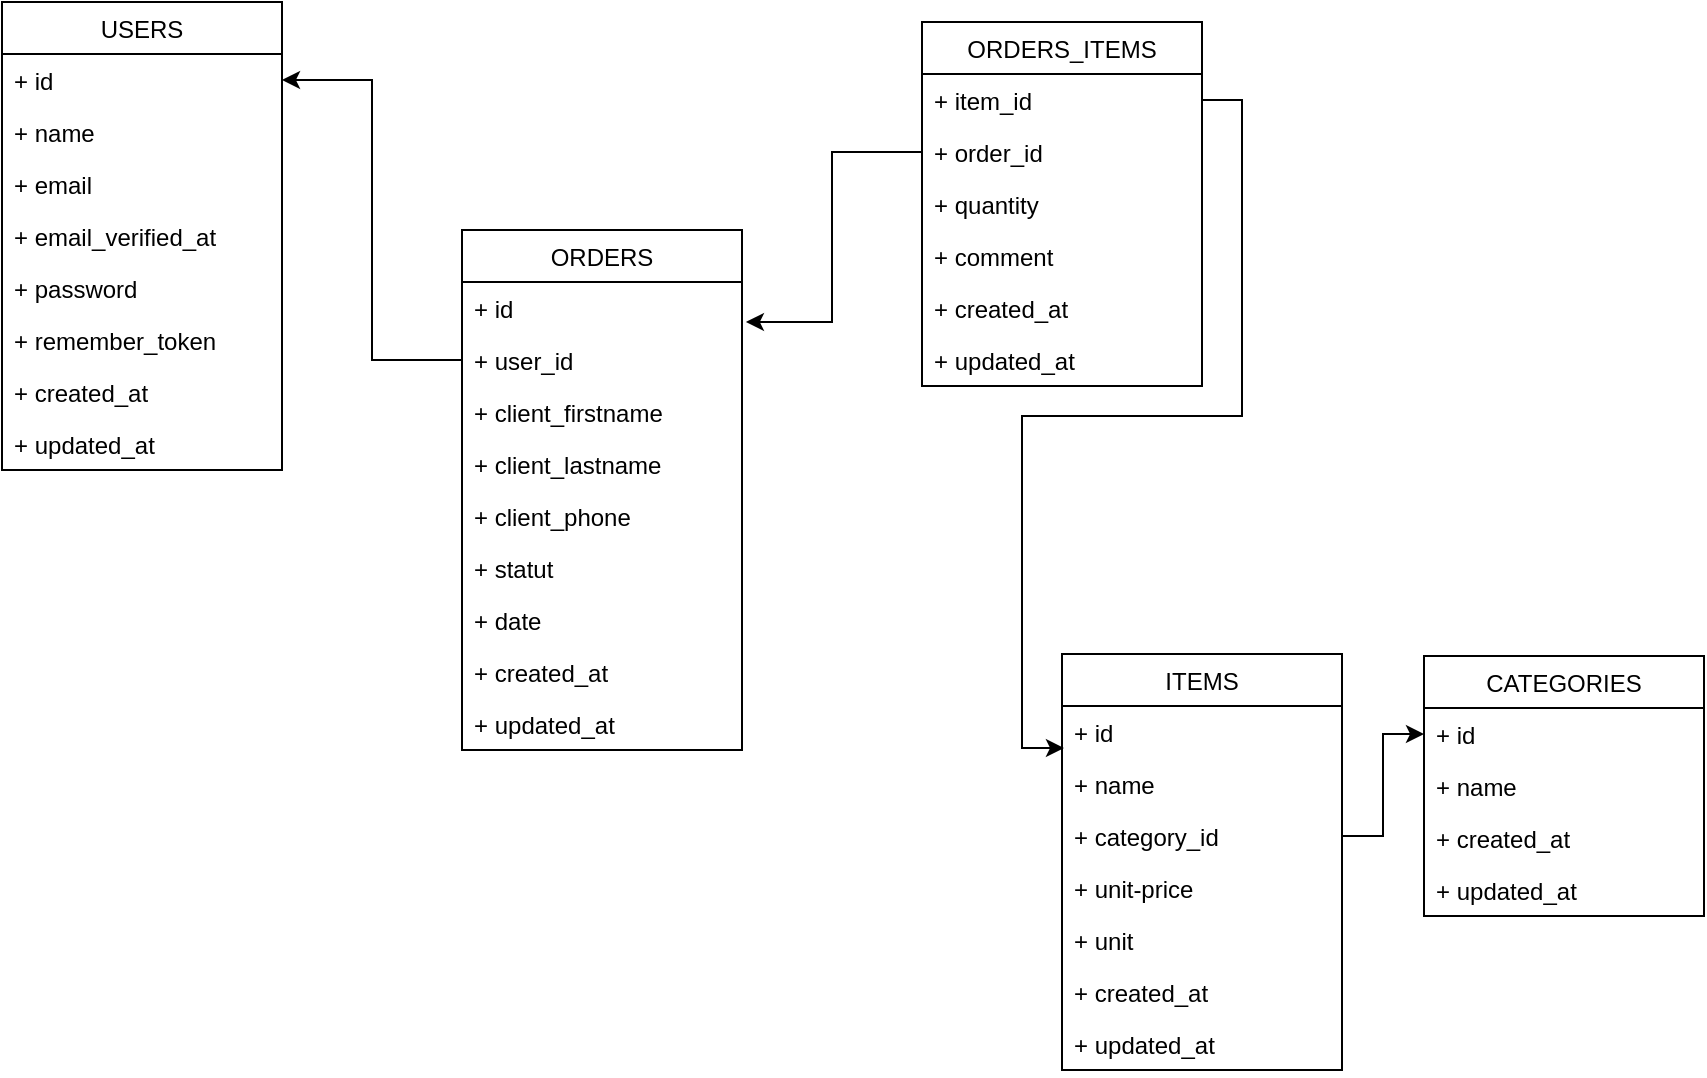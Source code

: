 <mxfile version="12.4.7" type="device"><diagram id="28P-7RFHOwL0ifppBrb0" name="Page-1"><mxGraphModel dx="988" dy="636" grid="1" gridSize="10" guides="1" tooltips="1" connect="1" arrows="1" fold="1" page="1" pageScale="1" pageWidth="1169" pageHeight="827" math="0" shadow="0"><root><mxCell id="0"/><mxCell id="1" parent="0"/><mxCell id="AMQrTyN5l40DOgXoa1NI-1" value="USERS" style="swimlane;fontStyle=0;childLayout=stackLayout;horizontal=1;startSize=26;fillColor=none;horizontalStack=0;resizeParent=1;resizeParentMax=0;resizeLast=0;collapsible=1;marginBottom=0;" parent="1" vertex="1"><mxGeometry x="249" y="160" width="140" height="234" as="geometry"/></mxCell><mxCell id="AMQrTyN5l40DOgXoa1NI-2" value="+ id" style="text;strokeColor=none;fillColor=none;align=left;verticalAlign=top;spacingLeft=4;spacingRight=4;overflow=hidden;rotatable=0;points=[[0,0.5],[1,0.5]];portConstraint=eastwest;" parent="AMQrTyN5l40DOgXoa1NI-1" vertex="1"><mxGeometry y="26" width="140" height="26" as="geometry"/></mxCell><mxCell id="AMQrTyN5l40DOgXoa1NI-3" value="+ name" style="text;strokeColor=none;fillColor=none;align=left;verticalAlign=top;spacingLeft=4;spacingRight=4;overflow=hidden;rotatable=0;points=[[0,0.5],[1,0.5]];portConstraint=eastwest;" parent="AMQrTyN5l40DOgXoa1NI-1" vertex="1"><mxGeometry y="52" width="140" height="26" as="geometry"/></mxCell><mxCell id="AMQrTyN5l40DOgXoa1NI-4" value="+ email" style="text;strokeColor=none;fillColor=none;align=left;verticalAlign=top;spacingLeft=4;spacingRight=4;overflow=hidden;rotatable=0;points=[[0,0.5],[1,0.5]];portConstraint=eastwest;" parent="AMQrTyN5l40DOgXoa1NI-1" vertex="1"><mxGeometry y="78" width="140" height="26" as="geometry"/></mxCell><mxCell id="MV_VYJvDv_jXDEyud_yF-1" value="+ email_verified_at" style="text;strokeColor=none;fillColor=none;align=left;verticalAlign=top;spacingLeft=4;spacingRight=4;overflow=hidden;rotatable=0;points=[[0,0.5],[1,0.5]];portConstraint=eastwest;" parent="AMQrTyN5l40DOgXoa1NI-1" vertex="1"><mxGeometry y="104" width="140" height="26" as="geometry"/></mxCell><mxCell id="MV_VYJvDv_jXDEyud_yF-2" value="+ password" style="text;strokeColor=none;fillColor=none;align=left;verticalAlign=top;spacingLeft=4;spacingRight=4;overflow=hidden;rotatable=0;points=[[0,0.5],[1,0.5]];portConstraint=eastwest;" parent="AMQrTyN5l40DOgXoa1NI-1" vertex="1"><mxGeometry y="130" width="140" height="26" as="geometry"/></mxCell><mxCell id="MV_VYJvDv_jXDEyud_yF-3" value="+ remember_token" style="text;strokeColor=none;fillColor=none;align=left;verticalAlign=top;spacingLeft=4;spacingRight=4;overflow=hidden;rotatable=0;points=[[0,0.5],[1,0.5]];portConstraint=eastwest;" parent="AMQrTyN5l40DOgXoa1NI-1" vertex="1"><mxGeometry y="156" width="140" height="26" as="geometry"/></mxCell><mxCell id="MV_VYJvDv_jXDEyud_yF-4" value="+ created_at" style="text;strokeColor=none;fillColor=none;align=left;verticalAlign=top;spacingLeft=4;spacingRight=4;overflow=hidden;rotatable=0;points=[[0,0.5],[1,0.5]];portConstraint=eastwest;" parent="AMQrTyN5l40DOgXoa1NI-1" vertex="1"><mxGeometry y="182" width="140" height="26" as="geometry"/></mxCell><mxCell id="MV_VYJvDv_jXDEyud_yF-5" value="+ updated_at" style="text;strokeColor=none;fillColor=none;align=left;verticalAlign=top;spacingLeft=4;spacingRight=4;overflow=hidden;rotatable=0;points=[[0,0.5],[1,0.5]];portConstraint=eastwest;" parent="AMQrTyN5l40DOgXoa1NI-1" vertex="1"><mxGeometry y="208" width="140" height="26" as="geometry"/></mxCell><mxCell id="AMQrTyN5l40DOgXoa1NI-5" value="ORDERS" style="swimlane;fontStyle=0;childLayout=stackLayout;horizontal=1;startSize=26;fillColor=none;horizontalStack=0;resizeParent=1;resizeParentMax=0;resizeLast=0;collapsible=1;marginBottom=0;" parent="1" vertex="1"><mxGeometry x="479" y="274" width="140" height="260" as="geometry"/></mxCell><mxCell id="AMQrTyN5l40DOgXoa1NI-6" value="+ id" style="text;strokeColor=none;fillColor=none;align=left;verticalAlign=top;spacingLeft=4;spacingRight=4;overflow=hidden;rotatable=0;points=[[0,0.5],[1,0.5]];portConstraint=eastwest;" parent="AMQrTyN5l40DOgXoa1NI-5" vertex="1"><mxGeometry y="26" width="140" height="26" as="geometry"/></mxCell><mxCell id="AMQrTyN5l40DOgXoa1NI-7" value="+ user_id" style="text;strokeColor=none;fillColor=none;align=left;verticalAlign=top;spacingLeft=4;spacingRight=4;overflow=hidden;rotatable=0;points=[[0,0.5],[1,0.5]];portConstraint=eastwest;" parent="AMQrTyN5l40DOgXoa1NI-5" vertex="1"><mxGeometry y="52" width="140" height="26" as="geometry"/></mxCell><mxCell id="AMQrTyN5l40DOgXoa1NI-8" value="+ client_firstname" style="text;strokeColor=none;fillColor=none;align=left;verticalAlign=top;spacingLeft=4;spacingRight=4;overflow=hidden;rotatable=0;points=[[0,0.5],[1,0.5]];portConstraint=eastwest;" parent="AMQrTyN5l40DOgXoa1NI-5" vertex="1"><mxGeometry y="78" width="140" height="26" as="geometry"/></mxCell><mxCell id="AMQrTyN5l40DOgXoa1NI-17" value="+ client_lastname" style="text;strokeColor=none;fillColor=none;align=left;verticalAlign=top;spacingLeft=4;spacingRight=4;overflow=hidden;rotatable=0;points=[[0,0.5],[1,0.5]];portConstraint=eastwest;" parent="AMQrTyN5l40DOgXoa1NI-5" vertex="1"><mxGeometry y="104" width="140" height="26" as="geometry"/></mxCell><mxCell id="AMQrTyN5l40DOgXoa1NI-18" value="+ client_phone" style="text;strokeColor=none;fillColor=none;align=left;verticalAlign=top;spacingLeft=4;spacingRight=4;overflow=hidden;rotatable=0;points=[[0,0.5],[1,0.5]];portConstraint=eastwest;" parent="AMQrTyN5l40DOgXoa1NI-5" vertex="1"><mxGeometry y="130" width="140" height="26" as="geometry"/></mxCell><mxCell id="LFGHEqZpxzyuQFFGv82F-10" value="+ statut" style="text;strokeColor=none;fillColor=none;align=left;verticalAlign=top;spacingLeft=4;spacingRight=4;overflow=hidden;rotatable=0;points=[[0,0.5],[1,0.5]];portConstraint=eastwest;" vertex="1" parent="AMQrTyN5l40DOgXoa1NI-5"><mxGeometry y="156" width="140" height="26" as="geometry"/></mxCell><mxCell id="AMQrTyN5l40DOgXoa1NI-19" value="+ date" style="text;strokeColor=none;fillColor=none;align=left;verticalAlign=top;spacingLeft=4;spacingRight=4;overflow=hidden;rotatable=0;points=[[0,0.5],[1,0.5]];portConstraint=eastwest;" parent="AMQrTyN5l40DOgXoa1NI-5" vertex="1"><mxGeometry y="182" width="140" height="26" as="geometry"/></mxCell><mxCell id="AMQrTyN5l40DOgXoa1NI-20" value="+ created_at" style="text;strokeColor=none;fillColor=none;align=left;verticalAlign=top;spacingLeft=4;spacingRight=4;overflow=hidden;rotatable=0;points=[[0,0.5],[1,0.5]];portConstraint=eastwest;" parent="AMQrTyN5l40DOgXoa1NI-5" vertex="1"><mxGeometry y="208" width="140" height="26" as="geometry"/></mxCell><mxCell id="MV_VYJvDv_jXDEyud_yF-6" value="+ updated_at" style="text;strokeColor=none;fillColor=none;align=left;verticalAlign=top;spacingLeft=4;spacingRight=4;overflow=hidden;rotatable=0;points=[[0,0.5],[1,0.5]];portConstraint=eastwest;" parent="AMQrTyN5l40DOgXoa1NI-5" vertex="1"><mxGeometry y="234" width="140" height="26" as="geometry"/></mxCell><mxCell id="AMQrTyN5l40DOgXoa1NI-9" value="ORDERS_ITEMS" style="swimlane;fontStyle=0;childLayout=stackLayout;horizontal=1;startSize=26;fillColor=none;horizontalStack=0;resizeParent=1;resizeParentMax=0;resizeLast=0;collapsible=1;marginBottom=0;" parent="1" vertex="1"><mxGeometry x="709" y="170" width="140" height="182" as="geometry"/></mxCell><mxCell id="AMQrTyN5l40DOgXoa1NI-10" value="+ item_id" style="text;strokeColor=none;fillColor=none;align=left;verticalAlign=top;spacingLeft=4;spacingRight=4;overflow=hidden;rotatable=0;points=[[0,0.5],[1,0.5]];portConstraint=eastwest;" parent="AMQrTyN5l40DOgXoa1NI-9" vertex="1"><mxGeometry y="26" width="140" height="26" as="geometry"/></mxCell><mxCell id="AMQrTyN5l40DOgXoa1NI-11" value="+ order_id" style="text;strokeColor=none;fillColor=none;align=left;verticalAlign=top;spacingLeft=4;spacingRight=4;overflow=hidden;rotatable=0;points=[[0,0.5],[1,0.5]];portConstraint=eastwest;" parent="AMQrTyN5l40DOgXoa1NI-9" vertex="1"><mxGeometry y="52" width="140" height="26" as="geometry"/></mxCell><mxCell id="AMQrTyN5l40DOgXoa1NI-12" value="+ quantity" style="text;strokeColor=none;fillColor=none;align=left;verticalAlign=top;spacingLeft=4;spacingRight=4;overflow=hidden;rotatable=0;points=[[0,0.5],[1,0.5]];portConstraint=eastwest;" parent="AMQrTyN5l40DOgXoa1NI-9" vertex="1"><mxGeometry y="78" width="140" height="26" as="geometry"/></mxCell><mxCell id="AMQrTyN5l40DOgXoa1NI-21" value="+ comment" style="text;strokeColor=none;fillColor=none;align=left;verticalAlign=top;spacingLeft=4;spacingRight=4;overflow=hidden;rotatable=0;points=[[0,0.5],[1,0.5]];portConstraint=eastwest;" parent="AMQrTyN5l40DOgXoa1NI-9" vertex="1"><mxGeometry y="104" width="140" height="26" as="geometry"/></mxCell><mxCell id="MV_VYJvDv_jXDEyud_yF-9" value="+ created_at" style="text;strokeColor=none;fillColor=none;align=left;verticalAlign=top;spacingLeft=4;spacingRight=4;overflow=hidden;rotatable=0;points=[[0,0.5],[1,0.5]];portConstraint=eastwest;" parent="AMQrTyN5l40DOgXoa1NI-9" vertex="1"><mxGeometry y="130" width="140" height="26" as="geometry"/></mxCell><mxCell id="MV_VYJvDv_jXDEyud_yF-10" value="+ updated_at" style="text;strokeColor=none;fillColor=none;align=left;verticalAlign=top;spacingLeft=4;spacingRight=4;overflow=hidden;rotatable=0;points=[[0,0.5],[1,0.5]];portConstraint=eastwest;" parent="AMQrTyN5l40DOgXoa1NI-9" vertex="1"><mxGeometry y="156" width="140" height="26" as="geometry"/></mxCell><mxCell id="AMQrTyN5l40DOgXoa1NI-13" value="ITEMS" style="swimlane;fontStyle=0;childLayout=stackLayout;horizontal=1;startSize=26;fillColor=none;horizontalStack=0;resizeParent=1;resizeParentMax=0;resizeLast=0;collapsible=1;marginBottom=0;" parent="1" vertex="1"><mxGeometry x="779" y="486" width="140" height="208" as="geometry"/></mxCell><mxCell id="AMQrTyN5l40DOgXoa1NI-14" value="+ id" style="text;strokeColor=none;fillColor=none;align=left;verticalAlign=top;spacingLeft=4;spacingRight=4;overflow=hidden;rotatable=0;points=[[0,0.5],[1,0.5]];portConstraint=eastwest;" parent="AMQrTyN5l40DOgXoa1NI-13" vertex="1"><mxGeometry y="26" width="140" height="26" as="geometry"/></mxCell><mxCell id="AMQrTyN5l40DOgXoa1NI-15" value="+ name" style="text;strokeColor=none;fillColor=none;align=left;verticalAlign=top;spacingLeft=4;spacingRight=4;overflow=hidden;rotatable=0;points=[[0,0.5],[1,0.5]];portConstraint=eastwest;" parent="AMQrTyN5l40DOgXoa1NI-13" vertex="1"><mxGeometry y="52" width="140" height="26" as="geometry"/></mxCell><mxCell id="LFGHEqZpxzyuQFFGv82F-8" value="+ category_id" style="text;strokeColor=none;fillColor=none;align=left;verticalAlign=top;spacingLeft=4;spacingRight=4;overflow=hidden;rotatable=0;points=[[0,0.5],[1,0.5]];portConstraint=eastwest;" vertex="1" parent="AMQrTyN5l40DOgXoa1NI-13"><mxGeometry y="78" width="140" height="26" as="geometry"/></mxCell><mxCell id="AMQrTyN5l40DOgXoa1NI-16" value="+ unit-price" style="text;strokeColor=none;fillColor=none;align=left;verticalAlign=top;spacingLeft=4;spacingRight=4;overflow=hidden;rotatable=0;points=[[0,0.5],[1,0.5]];portConstraint=eastwest;" parent="AMQrTyN5l40DOgXoa1NI-13" vertex="1"><mxGeometry y="104" width="140" height="26" as="geometry"/></mxCell><mxCell id="AMQrTyN5l40DOgXoa1NI-22" value="+ unit" style="text;strokeColor=none;fillColor=none;align=left;verticalAlign=top;spacingLeft=4;spacingRight=4;overflow=hidden;rotatable=0;points=[[0,0.5],[1,0.5]];portConstraint=eastwest;" parent="AMQrTyN5l40DOgXoa1NI-13" vertex="1"><mxGeometry y="130" width="140" height="26" as="geometry"/></mxCell><mxCell id="MV_VYJvDv_jXDEyud_yF-7" value="+ created_at" style="text;strokeColor=none;fillColor=none;align=left;verticalAlign=top;spacingLeft=4;spacingRight=4;overflow=hidden;rotatable=0;points=[[0,0.5],[1,0.5]];portConstraint=eastwest;" parent="AMQrTyN5l40DOgXoa1NI-13" vertex="1"><mxGeometry y="156" width="140" height="26" as="geometry"/></mxCell><mxCell id="MV_VYJvDv_jXDEyud_yF-8" value="+ updated_at" style="text;strokeColor=none;fillColor=none;align=left;verticalAlign=top;spacingLeft=4;spacingRight=4;overflow=hidden;rotatable=0;points=[[0,0.5],[1,0.5]];portConstraint=eastwest;" parent="AMQrTyN5l40DOgXoa1NI-13" vertex="1"><mxGeometry y="182" width="140" height="26" as="geometry"/></mxCell><mxCell id="AMQrTyN5l40DOgXoa1NI-24" style="edgeStyle=orthogonalEdgeStyle;rounded=0;orthogonalLoop=1;jettySize=auto;html=1;entryX=0.007;entryY=0.808;entryDx=0;entryDy=0;entryPerimeter=0;" parent="1" source="AMQrTyN5l40DOgXoa1NI-10" target="AMQrTyN5l40DOgXoa1NI-14" edge="1"><mxGeometry relative="1" as="geometry"/></mxCell><mxCell id="AMQrTyN5l40DOgXoa1NI-25" style="edgeStyle=orthogonalEdgeStyle;rounded=0;orthogonalLoop=1;jettySize=auto;html=1;entryX=1.014;entryY=0.769;entryDx=0;entryDy=0;entryPerimeter=0;" parent="1" source="AMQrTyN5l40DOgXoa1NI-11" target="AMQrTyN5l40DOgXoa1NI-6" edge="1"><mxGeometry relative="1" as="geometry"/></mxCell><mxCell id="AMQrTyN5l40DOgXoa1NI-26" style="edgeStyle=orthogonalEdgeStyle;rounded=0;orthogonalLoop=1;jettySize=auto;html=1;entryX=1;entryY=0.5;entryDx=0;entryDy=0;" parent="1" source="AMQrTyN5l40DOgXoa1NI-7" target="AMQrTyN5l40DOgXoa1NI-2" edge="1"><mxGeometry relative="1" as="geometry"/></mxCell><mxCell id="LFGHEqZpxzyuQFFGv82F-1" value="CATEGORIES" style="swimlane;fontStyle=0;childLayout=stackLayout;horizontal=1;startSize=26;fillColor=none;horizontalStack=0;resizeParent=1;resizeParentMax=0;resizeLast=0;collapsible=1;marginBottom=0;" vertex="1" parent="1"><mxGeometry x="960" y="487" width="140" height="130" as="geometry"/></mxCell><mxCell id="LFGHEqZpxzyuQFFGv82F-2" value="+ id" style="text;strokeColor=none;fillColor=none;align=left;verticalAlign=top;spacingLeft=4;spacingRight=4;overflow=hidden;rotatable=0;points=[[0,0.5],[1,0.5]];portConstraint=eastwest;" vertex="1" parent="LFGHEqZpxzyuQFFGv82F-1"><mxGeometry y="26" width="140" height="26" as="geometry"/></mxCell><mxCell id="LFGHEqZpxzyuQFFGv82F-3" value="+ name" style="text;strokeColor=none;fillColor=none;align=left;verticalAlign=top;spacingLeft=4;spacingRight=4;overflow=hidden;rotatable=0;points=[[0,0.5],[1,0.5]];portConstraint=eastwest;" vertex="1" parent="LFGHEqZpxzyuQFFGv82F-1"><mxGeometry y="52" width="140" height="26" as="geometry"/></mxCell><mxCell id="LFGHEqZpxzyuQFFGv82F-6" value="+ created_at" style="text;strokeColor=none;fillColor=none;align=left;verticalAlign=top;spacingLeft=4;spacingRight=4;overflow=hidden;rotatable=0;points=[[0,0.5],[1,0.5]];portConstraint=eastwest;" vertex="1" parent="LFGHEqZpxzyuQFFGv82F-1"><mxGeometry y="78" width="140" height="26" as="geometry"/></mxCell><mxCell id="LFGHEqZpxzyuQFFGv82F-7" value="+ updated_at" style="text;strokeColor=none;fillColor=none;align=left;verticalAlign=top;spacingLeft=4;spacingRight=4;overflow=hidden;rotatable=0;points=[[0,0.5],[1,0.5]];portConstraint=eastwest;" vertex="1" parent="LFGHEqZpxzyuQFFGv82F-1"><mxGeometry y="104" width="140" height="26" as="geometry"/></mxCell><mxCell id="LFGHEqZpxzyuQFFGv82F-9" style="edgeStyle=orthogonalEdgeStyle;rounded=0;orthogonalLoop=1;jettySize=auto;html=1;" edge="1" parent="1" source="LFGHEqZpxzyuQFFGv82F-8" target="LFGHEqZpxzyuQFFGv82F-2"><mxGeometry relative="1" as="geometry"/></mxCell></root></mxGraphModel></diagram></mxfile>